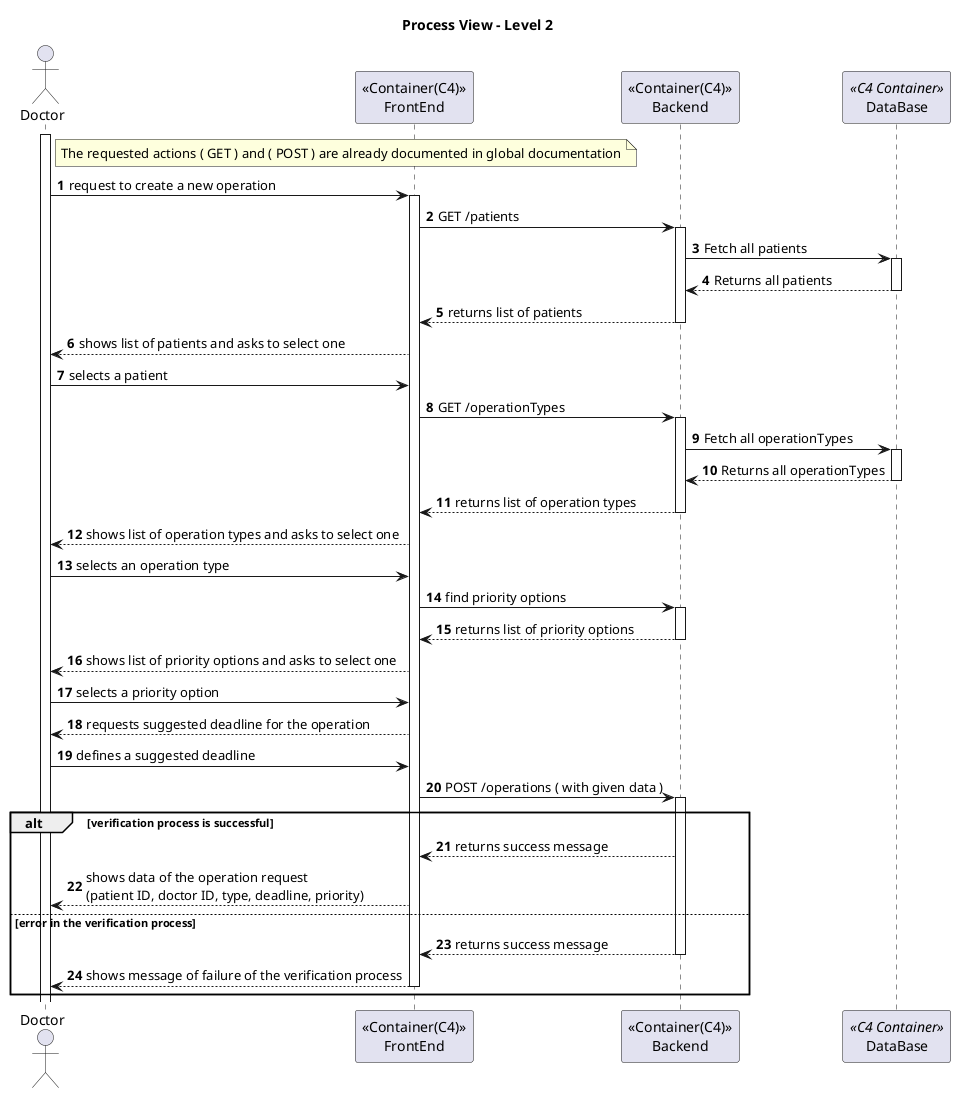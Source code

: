 ﻿@startuml
'https://plantuml.com/sequence-diagram

autonumber
actor Doctor as doc
participant "<<Container(C4)>>\nFrontEnd" as sys
participant "<<Container(C4)>>\nBackend" as BE
participant "DataBase" as DB <<C4 Container>>
activate doc

title Process View - Level 2

note right of doc
  The requested actions ( GET ) and ( POST ) are already documented in global documentation
end note


doc -> sys: request to create a new operation

activate sys


sys -> BE : GET /patients

activate BE

BE -> DB: Fetch all patients
activate DB
DB --> BE: Returns all patients
deactivate DB



BE --> sys : returns list of patients

deactivate BE




sys --> doc: shows list of patients and asks to select one


doc -> sys: selects a patient


sys -> BE : GET /operationTypes

activate BE

BE -> DB: Fetch all operationTypes
activate DB
DB --> BE: Returns all operationTypes
deactivate DB


BE--> sys : returns list of operation types

deactivate BE

sys --> doc: shows list of operation types and asks to select one




deactivate BE

doc -> sys: selects an operation type



sys -> BE: find priority options

activate BE

BE --> sys : returns list of priority options

deactivate BE

sys --> doc : shows list of priority options and asks to select one





doc -> sys: selects a priority option



sys --> doc: requests suggested deadline for the operation



doc -> sys: defines a suggested deadline







sys -> BE: POST /operations ( with given data )

activate BE

alt verification process is successful


BE --> sys : returns success message


  sys --> doc: shows data of the operation request \n(patient ID, doctor ID, type, deadline, priority)


else error in the verification process

BE --> sys : returns success message

deactivate BE

  sys --> doc: shows message of failure of the verification process

  deactivate sys

end

@enduml